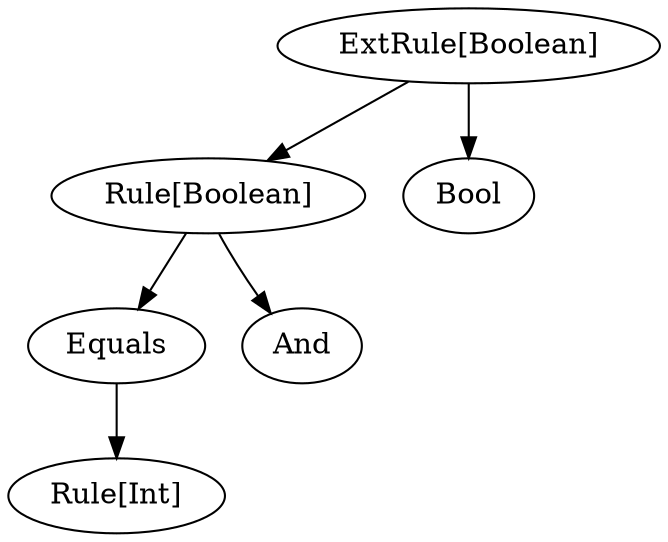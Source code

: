 digraph {
    splines=true

    ExtRuleBool[label="ExtRule[Boolean]" class="operator"]
    RuleBool[label="Rule[Boolean]" class="operator"]
    RuleInt[label="Rule[Int]" class="operator"]

    And
    Equals
    Bool

    ExtRuleBool -> RuleBool[class="relies"]
    ExtRuleBool -> Bool
    Equals -> RuleInt[class="relies"]
    RuleBool -> And
    RuleBool -> Equals
    And -> RuleBool[class="relies" style="invis"]
    And -> ExtRuleBool[class="relies" style="invis"]
}
